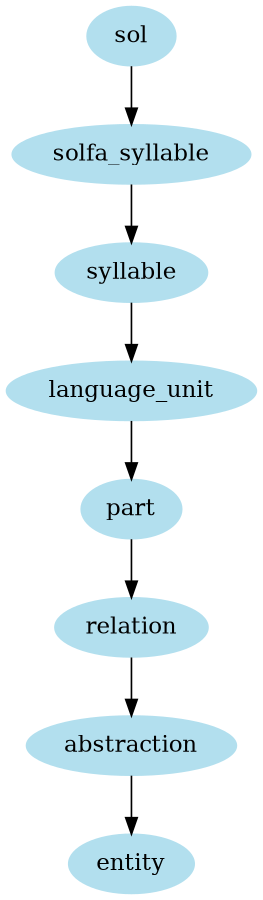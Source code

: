 digraph unix {
	node [color=lightblue2 style=filled]
	size="6,6"
	sol -> solfa_syllable
	solfa_syllable -> syllable
	syllable -> language_unit
	language_unit -> part
	part -> relation
	relation -> abstraction
	abstraction -> entity
}
